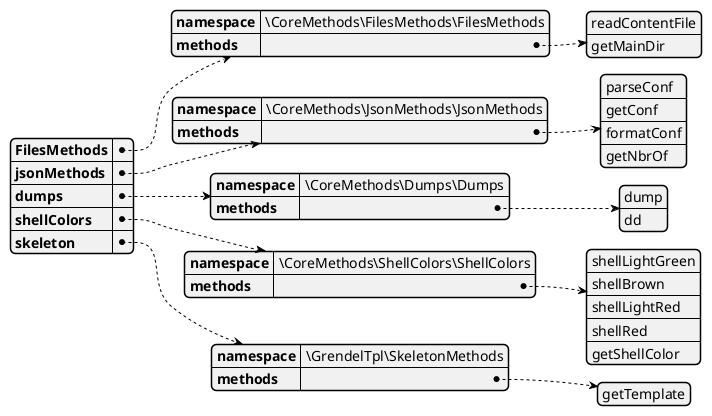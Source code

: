 @startjson
{
    "FilesMethods" : {
        "namespace" : "\\CoreMethods\\FilesMethods\\FilesMethods",
        "methods" : [
            "readContentFile",
            "getMainDir"
        ]
    },
    "jsonMethods" : {
        "namespace" : "\\CoreMethods\\JsonMethods\\JsonMethods",
        "methods" : [
            "parseConf",
            "getConf",
            "formatConf",
            "getNbrOf"
        ]
    },
    "dumps" : {
        "namespace" : "\\CoreMethods\\Dumps\\Dumps",
        "methods" : [
            "dump",
            "dd"
        ]
    },
    "shellColors" : {
        "namespace" : "\\CoreMethods\\ShellColors\\ShellColors",
        "methods" : [
            "shellLightGreen",
            "shellBrown",
            "shellLightRed",
            "shellRed",
            "getShellColor"
        ]
    },
    "skeleton" : {
        "namespace" : "\\GrendelTpl\\SkeletonMethods",
        "methods" : [
            "getTemplate"
        ]
    }
}
@endjson
